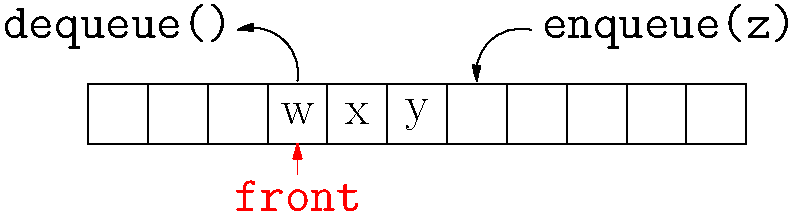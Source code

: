 settings.outformat="png";

size(400,0);

string[] items = {"w", "x", "y"};

for(int i=0; i<=10; ++i) {
  draw(box((i-0.5,-0.5),(i+0.5,0.5)));
  if (i>=3 && i<6) {
    label("\Huge " + items[i-3], (i,0));
  }
}

label("\Huge \texttt{dequeue()}", (2,1), NW);
label("\Huge \texttt{enqueue(z)}", (7,1), NE);
draw((3,0.55)..(2.8, 1.2)..(2.01,1.4), Arrow);
draw((6.9, 1.4)..(6.2, 1.2)..(6, 0.55), Arrow);

label("\Huge \texttt{front}", (3,-1), S, red);
draw((3,-1)--(3,-0.5), red, Arrow);
